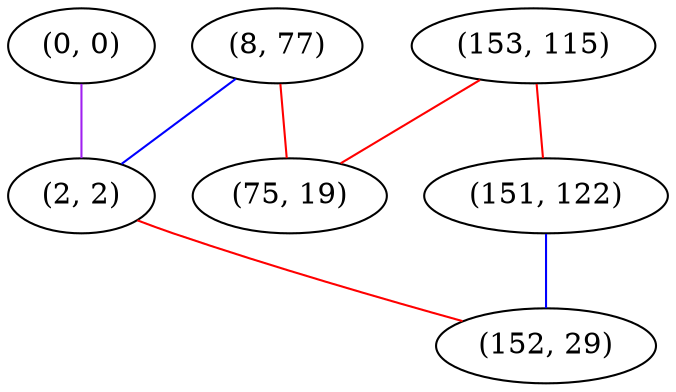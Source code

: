graph "" {
"(0, 0)";
"(8, 77)";
"(153, 115)";
"(151, 122)";
"(2, 2)";
"(152, 29)";
"(75, 19)";
"(0, 0)" -- "(2, 2)"  [color=purple, key=0, weight=4];
"(8, 77)" -- "(75, 19)"  [color=red, key=0, weight=1];
"(8, 77)" -- "(2, 2)"  [color=blue, key=0, weight=3];
"(153, 115)" -- "(75, 19)"  [color=red, key=0, weight=1];
"(153, 115)" -- "(151, 122)"  [color=red, key=0, weight=1];
"(151, 122)" -- "(152, 29)"  [color=blue, key=0, weight=3];
"(2, 2)" -- "(152, 29)"  [color=red, key=0, weight=1];
}
